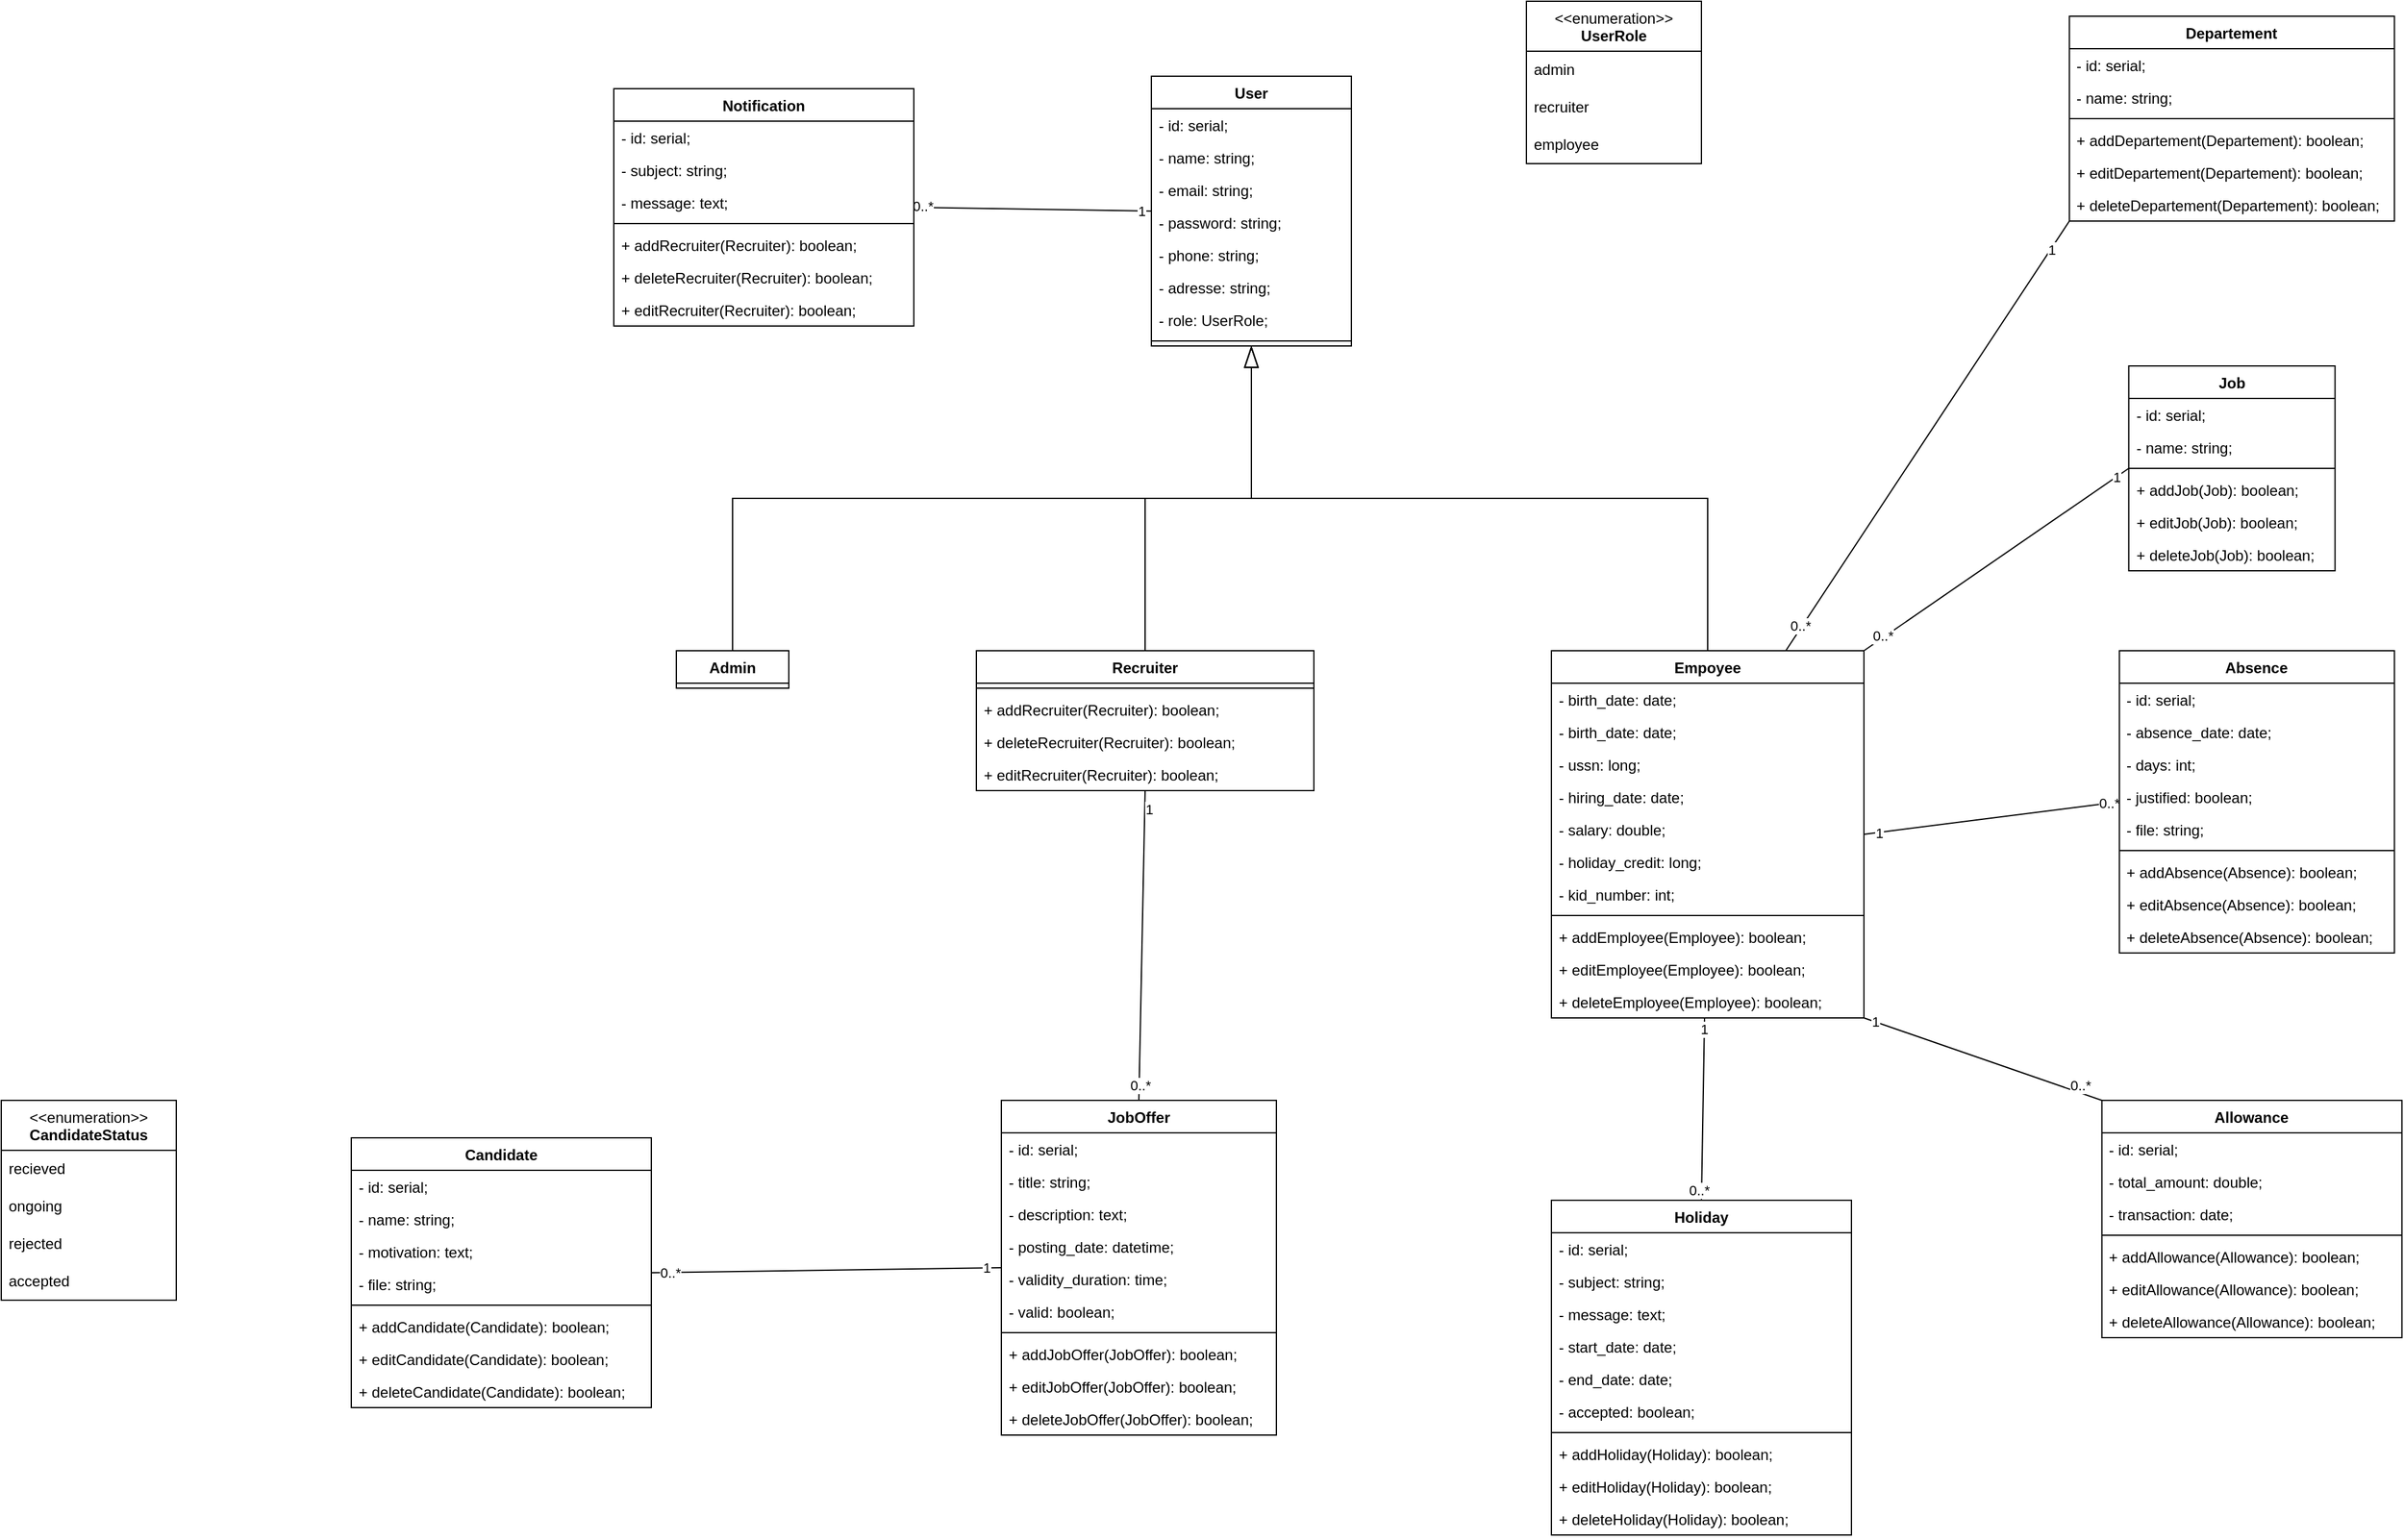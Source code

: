 <mxfile version="24.7.8">
  <diagram id="9-mw-g3pL5hfVhoGyRhZ" name="class">
    <mxGraphModel dx="2227" dy="1997" grid="1" gridSize="10" guides="1" tooltips="1" connect="1" arrows="1" fold="1" page="1" pageScale="1" pageWidth="827" pageHeight="1169" math="0" shadow="0">
      <root>
        <mxCell id="0" />
        <mxCell id="1" parent="0" />
        <mxCell id="aqcplZE7zvFjY9ZqWz8r-35" style="edgeStyle=elbowEdgeStyle;rounded=0;orthogonalLoop=1;jettySize=auto;html=1;exitX=0.5;exitY=0;exitDx=0;exitDy=0;entryX=0.5;entryY=1;entryDx=0;entryDy=0;endArrow=blockThin;endFill=0;endSize=15;elbow=vertical;" parent="1" source="KIa14aP_HqWn0vMDilC4-1" target="aqcplZE7zvFjY9ZqWz8r-14" edge="1">
          <mxGeometry relative="1" as="geometry" />
        </mxCell>
        <mxCell id="KIa14aP_HqWn0vMDilC4-1" value="Empoyee" style="swimlane;fontStyle=1;align=center;verticalAlign=top;childLayout=stackLayout;horizontal=1;startSize=26;horizontalStack=0;resizeParent=1;resizeParentMax=0;resizeLast=0;collapsible=1;marginBottom=0;whiteSpace=wrap;html=1;" parent="1" vertex="1">
          <mxGeometry x="720" y="-520" width="250" height="294" as="geometry">
            <mxRectangle x="720" y="-520" width="90" height="30" as="alternateBounds" />
          </mxGeometry>
        </mxCell>
        <mxCell id="LR7QgMAPZKnLmD0qDS0B-8" value="- birth_date: date;" style="text;strokeColor=none;fillColor=none;align=left;verticalAlign=top;spacingLeft=4;spacingRight=4;overflow=hidden;rotatable=0;points=[[0,0.5],[1,0.5]];portConstraint=eastwest;whiteSpace=wrap;html=1;" parent="KIa14aP_HqWn0vMDilC4-1" vertex="1">
          <mxGeometry y="26" width="250" height="26" as="geometry" />
        </mxCell>
        <mxCell id="aqcplZE7zvFjY9ZqWz8r-60" value="- birth_date: date;" style="text;strokeColor=none;fillColor=none;align=left;verticalAlign=top;spacingLeft=4;spacingRight=4;overflow=hidden;rotatable=0;points=[[0,0.5],[1,0.5]];portConstraint=eastwest;whiteSpace=wrap;html=1;" parent="KIa14aP_HqWn0vMDilC4-1" vertex="1">
          <mxGeometry y="52" width="250" height="26" as="geometry" />
        </mxCell>
        <mxCell id="aqcplZE7zvFjY9ZqWz8r-61" value="- ussn: long;" style="text;strokeColor=none;fillColor=none;align=left;verticalAlign=top;spacingLeft=4;spacingRight=4;overflow=hidden;rotatable=0;points=[[0,0.5],[1,0.5]];portConstraint=eastwest;whiteSpace=wrap;html=1;" parent="KIa14aP_HqWn0vMDilC4-1" vertex="1">
          <mxGeometry y="78" width="250" height="26" as="geometry" />
        </mxCell>
        <mxCell id="aqcplZE7zvFjY9ZqWz8r-62" value="- hiring_date: date;" style="text;strokeColor=none;fillColor=none;align=left;verticalAlign=top;spacingLeft=4;spacingRight=4;overflow=hidden;rotatable=0;points=[[0,0.5],[1,0.5]];portConstraint=eastwest;whiteSpace=wrap;html=1;" parent="KIa14aP_HqWn0vMDilC4-1" vertex="1">
          <mxGeometry y="104" width="250" height="26" as="geometry" />
        </mxCell>
        <mxCell id="aqcplZE7zvFjY9ZqWz8r-86" value="- salary: double;" style="text;strokeColor=none;fillColor=none;align=left;verticalAlign=top;spacingLeft=4;spacingRight=4;overflow=hidden;rotatable=0;points=[[0,0.5],[1,0.5]];portConstraint=eastwest;whiteSpace=wrap;html=1;" parent="KIa14aP_HqWn0vMDilC4-1" vertex="1">
          <mxGeometry y="130" width="250" height="26" as="geometry" />
        </mxCell>
        <mxCell id="aqcplZE7zvFjY9ZqWz8r-113" value="- holiday_credit: long;" style="text;strokeColor=none;fillColor=none;align=left;verticalAlign=top;spacingLeft=4;spacingRight=4;overflow=hidden;rotatable=0;points=[[0,0.5],[1,0.5]];portConstraint=eastwest;whiteSpace=wrap;html=1;" parent="KIa14aP_HqWn0vMDilC4-1" vertex="1">
          <mxGeometry y="156" width="250" height="26" as="geometry" />
        </mxCell>
        <mxCell id="aqcplZE7zvFjY9ZqWz8r-87" value="- kid_number: int;" style="text;strokeColor=none;fillColor=none;align=left;verticalAlign=top;spacingLeft=4;spacingRight=4;overflow=hidden;rotatable=0;points=[[0,0.5],[1,0.5]];portConstraint=eastwest;whiteSpace=wrap;html=1;" parent="KIa14aP_HqWn0vMDilC4-1" vertex="1">
          <mxGeometry y="182" width="250" height="26" as="geometry" />
        </mxCell>
        <mxCell id="KIa14aP_HqWn0vMDilC4-3" value="" style="line;strokeWidth=1;fillColor=none;align=left;verticalAlign=middle;spacingTop=-1;spacingLeft=3;spacingRight=3;rotatable=0;labelPosition=right;points=[];portConstraint=eastwest;strokeColor=inherit;" parent="KIa14aP_HqWn0vMDilC4-1" vertex="1">
          <mxGeometry y="208" width="250" height="8" as="geometry" />
        </mxCell>
        <mxCell id="KIa14aP_HqWn0vMDilC4-4" value="+ addEmployee(Employee): boolean;" style="text;strokeColor=none;fillColor=none;align=left;verticalAlign=top;spacingLeft=4;spacingRight=4;overflow=hidden;rotatable=0;points=[[0,0.5],[1,0.5]];portConstraint=eastwest;whiteSpace=wrap;html=1;" parent="KIa14aP_HqWn0vMDilC4-1" vertex="1">
          <mxGeometry y="216" width="250" height="26" as="geometry" />
        </mxCell>
        <mxCell id="KIa14aP_HqWn0vMDilC4-17" value="+ editEmployee(Employee): boolean;" style="text;strokeColor=none;fillColor=none;align=left;verticalAlign=top;spacingLeft=4;spacingRight=4;overflow=hidden;rotatable=0;points=[[0,0.5],[1,0.5]];portConstraint=eastwest;whiteSpace=wrap;html=1;" parent="KIa14aP_HqWn0vMDilC4-1" vertex="1">
          <mxGeometry y="242" width="250" height="26" as="geometry" />
        </mxCell>
        <mxCell id="KIa14aP_HqWn0vMDilC4-18" value="+ deleteEmployee(Employee): boolean;" style="text;strokeColor=none;fillColor=none;align=left;verticalAlign=top;spacingLeft=4;spacingRight=4;overflow=hidden;rotatable=0;points=[[0,0.5],[1,0.5]];portConstraint=eastwest;whiteSpace=wrap;html=1;" parent="KIa14aP_HqWn0vMDilC4-1" vertex="1">
          <mxGeometry y="268" width="250" height="26" as="geometry" />
        </mxCell>
        <mxCell id="KIa14aP_HqWn0vMDilC4-21" style="rounded=0;orthogonalLoop=1;jettySize=auto;html=1;exitX=0;exitY=0.5;exitDx=0;exitDy=0;entryX=1;entryY=0;entryDx=0;entryDy=0;endArrow=none;endFill=0;" parent="1" source="KIa14aP_HqWn0vMDilC4-5" target="KIa14aP_HqWn0vMDilC4-1" edge="1">
          <mxGeometry relative="1" as="geometry" />
        </mxCell>
        <mxCell id="KIa14aP_HqWn0vMDilC4-27" value="1" style="edgeLabel;html=1;align=center;verticalAlign=middle;resizable=0;points=[];" parent="KIa14aP_HqWn0vMDilC4-21" vertex="1" connectable="0">
          <mxGeometry x="-0.902" relative="1" as="geometry">
            <mxPoint as="offset" />
          </mxGeometry>
        </mxCell>
        <mxCell id="KIa14aP_HqWn0vMDilC4-28" value="0..*" style="edgeLabel;html=1;align=center;verticalAlign=middle;resizable=0;points=[];" parent="KIa14aP_HqWn0vMDilC4-21" vertex="1" connectable="0">
          <mxGeometry x="0.856" y="-2" relative="1" as="geometry">
            <mxPoint as="offset" />
          </mxGeometry>
        </mxCell>
        <mxCell id="KIa14aP_HqWn0vMDilC4-5" value="Job" style="swimlane;fontStyle=1;align=center;verticalAlign=top;childLayout=stackLayout;horizontal=1;startSize=26;horizontalStack=0;resizeParent=1;resizeParentMax=0;resizeLast=0;collapsible=1;marginBottom=0;whiteSpace=wrap;html=1;" parent="1" vertex="1">
          <mxGeometry x="1181.83" y="-748" width="165" height="164" as="geometry">
            <mxRectangle x="1181.83" y="-748" width="60" height="30" as="alternateBounds" />
          </mxGeometry>
        </mxCell>
        <mxCell id="KIa14aP_HqWn0vMDilC4-6" value="- id: serial;" style="text;strokeColor=none;fillColor=none;align=left;verticalAlign=top;spacingLeft=4;spacingRight=4;overflow=hidden;rotatable=0;points=[[0,0.5],[1,0.5]];portConstraint=eastwest;whiteSpace=wrap;html=1;" parent="KIa14aP_HqWn0vMDilC4-5" vertex="1">
          <mxGeometry y="26" width="165" height="26" as="geometry" />
        </mxCell>
        <mxCell id="KIa14aP_HqWn0vMDilC4-16" value="- name: string;" style="text;strokeColor=none;fillColor=none;align=left;verticalAlign=top;spacingLeft=4;spacingRight=4;overflow=hidden;rotatable=0;points=[[0,0.5],[1,0.5]];portConstraint=eastwest;whiteSpace=wrap;html=1;" parent="KIa14aP_HqWn0vMDilC4-5" vertex="1">
          <mxGeometry y="52" width="165" height="26" as="geometry" />
        </mxCell>
        <mxCell id="KIa14aP_HqWn0vMDilC4-7" value="" style="line;strokeWidth=1;fillColor=none;align=left;verticalAlign=middle;spacingTop=-1;spacingLeft=3;spacingRight=3;rotatable=0;labelPosition=right;points=[];portConstraint=eastwest;strokeColor=inherit;" parent="KIa14aP_HqWn0vMDilC4-5" vertex="1">
          <mxGeometry y="78" width="165" height="8" as="geometry" />
        </mxCell>
        <mxCell id="aqcplZE7zvFjY9ZqWz8r-71" value="+ addJob(Job): boolean;" style="text;strokeColor=none;fillColor=none;align=left;verticalAlign=top;spacingLeft=4;spacingRight=4;overflow=hidden;rotatable=0;points=[[0,0.5],[1,0.5]];portConstraint=eastwest;whiteSpace=wrap;html=1;" parent="KIa14aP_HqWn0vMDilC4-5" vertex="1">
          <mxGeometry y="86" width="165" height="26" as="geometry" />
        </mxCell>
        <mxCell id="aqcplZE7zvFjY9ZqWz8r-72" value="+ editJob(Job): boolean;" style="text;strokeColor=none;fillColor=none;align=left;verticalAlign=top;spacingLeft=4;spacingRight=4;overflow=hidden;rotatable=0;points=[[0,0.5],[1,0.5]];portConstraint=eastwest;whiteSpace=wrap;html=1;" parent="KIa14aP_HqWn0vMDilC4-5" vertex="1">
          <mxGeometry y="112" width="165" height="26" as="geometry" />
        </mxCell>
        <mxCell id="aqcplZE7zvFjY9ZqWz8r-73" value="+ deleteJob(Job): boolean;" style="text;strokeColor=none;fillColor=none;align=left;verticalAlign=top;spacingLeft=4;spacingRight=4;overflow=hidden;rotatable=0;points=[[0,0.5],[1,0.5]];portConstraint=eastwest;whiteSpace=wrap;html=1;" parent="KIa14aP_HqWn0vMDilC4-5" vertex="1">
          <mxGeometry y="138" width="165" height="26" as="geometry" />
        </mxCell>
        <mxCell id="KIa14aP_HqWn0vMDilC4-19" style="rounded=0;orthogonalLoop=1;jettySize=auto;html=1;exitX=0;exitY=1;exitDx=0;exitDy=0;entryX=0.75;entryY=0;entryDx=0;entryDy=0;endArrow=none;endFill=0;" parent="1" source="KIa14aP_HqWn0vMDilC4-9" target="KIa14aP_HqWn0vMDilC4-1" edge="1">
          <mxGeometry relative="1" as="geometry" />
        </mxCell>
        <mxCell id="KIa14aP_HqWn0vMDilC4-25" value="1" style="edgeLabel;html=1;align=center;verticalAlign=middle;resizable=0;points=[];" parent="KIa14aP_HqWn0vMDilC4-19" vertex="1" connectable="0">
          <mxGeometry x="-0.871" y="1" relative="1" as="geometry">
            <mxPoint x="-1" as="offset" />
          </mxGeometry>
        </mxCell>
        <mxCell id="KIa14aP_HqWn0vMDilC4-26" value="0..*" style="edgeLabel;html=1;align=center;verticalAlign=middle;resizable=0;points=[];" parent="KIa14aP_HqWn0vMDilC4-19" vertex="1" connectable="0">
          <mxGeometry x="0.885" y="-2" relative="1" as="geometry">
            <mxPoint y="1" as="offset" />
          </mxGeometry>
        </mxCell>
        <mxCell id="KIa14aP_HqWn0vMDilC4-9" value="Departement" style="swimlane;fontStyle=1;align=center;verticalAlign=top;childLayout=stackLayout;horizontal=1;startSize=26;horizontalStack=0;resizeParent=1;resizeParentMax=0;resizeLast=0;collapsible=1;marginBottom=0;whiteSpace=wrap;html=1;" parent="1" vertex="1">
          <mxGeometry x="1134.33" y="-1028" width="260" height="164" as="geometry">
            <mxRectangle x="1134.33" y="-1028" width="110" height="30" as="alternateBounds" />
          </mxGeometry>
        </mxCell>
        <mxCell id="KIa14aP_HqWn0vMDilC4-10" value="- id: serial;" style="text;strokeColor=none;fillColor=none;align=left;verticalAlign=top;spacingLeft=4;spacingRight=4;overflow=hidden;rotatable=0;points=[[0,0.5],[1,0.5]];portConstraint=eastwest;whiteSpace=wrap;html=1;" parent="KIa14aP_HqWn0vMDilC4-9" vertex="1">
          <mxGeometry y="26" width="260" height="26" as="geometry" />
        </mxCell>
        <mxCell id="KIa14aP_HqWn0vMDilC4-15" value="- name: string;" style="text;strokeColor=none;fillColor=none;align=left;verticalAlign=top;spacingLeft=4;spacingRight=4;overflow=hidden;rotatable=0;points=[[0,0.5],[1,0.5]];portConstraint=eastwest;whiteSpace=wrap;html=1;" parent="KIa14aP_HqWn0vMDilC4-9" vertex="1">
          <mxGeometry y="52" width="260" height="26" as="geometry" />
        </mxCell>
        <mxCell id="KIa14aP_HqWn0vMDilC4-11" value="" style="line;strokeWidth=1;fillColor=none;align=left;verticalAlign=middle;spacingTop=-1;spacingLeft=3;spacingRight=3;rotatable=0;labelPosition=right;points=[];portConstraint=eastwest;strokeColor=inherit;" parent="KIa14aP_HqWn0vMDilC4-9" vertex="1">
          <mxGeometry y="78" width="260" height="8" as="geometry" />
        </mxCell>
        <mxCell id="aqcplZE7zvFjY9ZqWz8r-68" value="+ addDepartement(Departement): boolean;" style="text;strokeColor=none;fillColor=none;align=left;verticalAlign=top;spacingLeft=4;spacingRight=4;overflow=hidden;rotatable=0;points=[[0,0.5],[1,0.5]];portConstraint=eastwest;whiteSpace=wrap;html=1;" parent="KIa14aP_HqWn0vMDilC4-9" vertex="1">
          <mxGeometry y="86" width="260" height="26" as="geometry" />
        </mxCell>
        <mxCell id="aqcplZE7zvFjY9ZqWz8r-69" value="+ editDepartement(Departement): boolean;" style="text;strokeColor=none;fillColor=none;align=left;verticalAlign=top;spacingLeft=4;spacingRight=4;overflow=hidden;rotatable=0;points=[[0,0.5],[1,0.5]];portConstraint=eastwest;whiteSpace=wrap;html=1;" parent="KIa14aP_HqWn0vMDilC4-9" vertex="1">
          <mxGeometry y="112" width="260" height="26" as="geometry" />
        </mxCell>
        <mxCell id="aqcplZE7zvFjY9ZqWz8r-70" value="+ deleteDepartement(Departement): boolean;" style="text;strokeColor=none;fillColor=none;align=left;verticalAlign=top;spacingLeft=4;spacingRight=4;overflow=hidden;rotatable=0;points=[[0,0.5],[1,0.5]];portConstraint=eastwest;whiteSpace=wrap;html=1;" parent="KIa14aP_HqWn0vMDilC4-9" vertex="1">
          <mxGeometry y="138" width="260" height="26" as="geometry" />
        </mxCell>
        <mxCell id="aqcplZE7zvFjY9ZqWz8r-14" value="User" style="swimlane;fontStyle=1;align=center;verticalAlign=top;childLayout=stackLayout;horizontal=1;startSize=26;horizontalStack=0;resizeParent=1;resizeParentMax=0;resizeLast=0;collapsible=1;marginBottom=0;whiteSpace=wrap;html=1;" parent="1" vertex="1">
          <mxGeometry x="400" y="-980" width="160" height="216" as="geometry">
            <mxRectangle x="400" y="-980" width="70" height="30" as="alternateBounds" />
          </mxGeometry>
        </mxCell>
        <mxCell id="aqcplZE7zvFjY9ZqWz8r-15" value="- id: serial;" style="text;strokeColor=none;fillColor=none;align=left;verticalAlign=top;spacingLeft=4;spacingRight=4;overflow=hidden;rotatable=0;points=[[0,0.5],[1,0.5]];portConstraint=eastwest;whiteSpace=wrap;html=1;" parent="aqcplZE7zvFjY9ZqWz8r-14" vertex="1">
          <mxGeometry y="26" width="160" height="26" as="geometry" />
        </mxCell>
        <mxCell id="aqcplZE7zvFjY9ZqWz8r-18" value="- name: string;" style="text;strokeColor=none;fillColor=none;align=left;verticalAlign=top;spacingLeft=4;spacingRight=4;overflow=hidden;rotatable=0;points=[[0,0.5],[1,0.5]];portConstraint=eastwest;whiteSpace=wrap;html=1;" parent="aqcplZE7zvFjY9ZqWz8r-14" vertex="1">
          <mxGeometry y="52" width="160" height="26" as="geometry" />
        </mxCell>
        <mxCell id="aqcplZE7zvFjY9ZqWz8r-19" value="- email: string;" style="text;strokeColor=none;fillColor=none;align=left;verticalAlign=top;spacingLeft=4;spacingRight=4;overflow=hidden;rotatable=0;points=[[0,0.5],[1,0.5]];portConstraint=eastwest;whiteSpace=wrap;html=1;" parent="aqcplZE7zvFjY9ZqWz8r-14" vertex="1">
          <mxGeometry y="78" width="160" height="26" as="geometry" />
        </mxCell>
        <mxCell id="aqcplZE7zvFjY9ZqWz8r-20" value="- password: string;" style="text;strokeColor=none;fillColor=none;align=left;verticalAlign=top;spacingLeft=4;spacingRight=4;overflow=hidden;rotatable=0;points=[[0,0.5],[1,0.5]];portConstraint=eastwest;whiteSpace=wrap;html=1;" parent="aqcplZE7zvFjY9ZqWz8r-14" vertex="1">
          <mxGeometry y="104" width="160" height="26" as="geometry" />
        </mxCell>
        <mxCell id="aqcplZE7zvFjY9ZqWz8r-21" value="- phone: string;" style="text;strokeColor=none;fillColor=none;align=left;verticalAlign=top;spacingLeft=4;spacingRight=4;overflow=hidden;rotatable=0;points=[[0,0.5],[1,0.5]];portConstraint=eastwest;whiteSpace=wrap;html=1;" parent="aqcplZE7zvFjY9ZqWz8r-14" vertex="1">
          <mxGeometry y="130" width="160" height="26" as="geometry" />
        </mxCell>
        <mxCell id="aqcplZE7zvFjY9ZqWz8r-22" value="- adresse: string;" style="text;strokeColor=none;fillColor=none;align=left;verticalAlign=top;spacingLeft=4;spacingRight=4;overflow=hidden;rotatable=0;points=[[0,0.5],[1,0.5]];portConstraint=eastwest;whiteSpace=wrap;html=1;" parent="aqcplZE7zvFjY9ZqWz8r-14" vertex="1">
          <mxGeometry y="156" width="160" height="26" as="geometry" />
        </mxCell>
        <mxCell id="aqcplZE7zvFjY9ZqWz8r-96" value="- role: UserRole;" style="text;strokeColor=none;fillColor=none;align=left;verticalAlign=top;spacingLeft=4;spacingRight=4;overflow=hidden;rotatable=0;points=[[0,0.5],[1,0.5]];portConstraint=eastwest;whiteSpace=wrap;html=1;" parent="aqcplZE7zvFjY9ZqWz8r-14" vertex="1">
          <mxGeometry y="182" width="160" height="26" as="geometry" />
        </mxCell>
        <mxCell id="aqcplZE7zvFjY9ZqWz8r-16" value="" style="line;strokeWidth=1;fillColor=none;align=left;verticalAlign=middle;spacingTop=-1;spacingLeft=3;spacingRight=3;rotatable=0;labelPosition=right;points=[];portConstraint=eastwest;strokeColor=inherit;" parent="aqcplZE7zvFjY9ZqWz8r-14" vertex="1">
          <mxGeometry y="208" width="160" height="8" as="geometry" />
        </mxCell>
        <mxCell id="aqcplZE7zvFjY9ZqWz8r-32" style="edgeStyle=elbowEdgeStyle;rounded=0;orthogonalLoop=1;jettySize=auto;html=1;exitX=0.5;exitY=0;exitDx=0;exitDy=0;entryX=0.5;entryY=1;entryDx=0;entryDy=0;endArrow=blockThin;endFill=0;endSize=15;elbow=vertical;" parent="1" source="aqcplZE7zvFjY9ZqWz8r-24" target="aqcplZE7zvFjY9ZqWz8r-14" edge="1">
          <mxGeometry relative="1" as="geometry" />
        </mxCell>
        <mxCell id="aqcplZE7zvFjY9ZqWz8r-24" value="Admin" style="swimlane;fontStyle=1;align=center;verticalAlign=top;childLayout=stackLayout;horizontal=1;startSize=26;horizontalStack=0;resizeParent=1;resizeParentMax=0;resizeLast=0;collapsible=1;marginBottom=0;whiteSpace=wrap;html=1;" parent="1" vertex="1" collapsed="1">
          <mxGeometry x="20" y="-520" width="90" height="30" as="geometry">
            <mxRectangle x="270" y="-440" width="160" height="86" as="alternateBounds" />
          </mxGeometry>
        </mxCell>
        <mxCell id="aqcplZE7zvFjY9ZqWz8r-25" value="+ field: type" style="text;strokeColor=none;fillColor=none;align=left;verticalAlign=top;spacingLeft=4;spacingRight=4;overflow=hidden;rotatable=0;points=[[0,0.5],[1,0.5]];portConstraint=eastwest;whiteSpace=wrap;html=1;" parent="aqcplZE7zvFjY9ZqWz8r-24" vertex="1">
          <mxGeometry y="26" width="160" height="26" as="geometry" />
        </mxCell>
        <mxCell id="aqcplZE7zvFjY9ZqWz8r-26" value="" style="line;strokeWidth=1;fillColor=none;align=left;verticalAlign=middle;spacingTop=-1;spacingLeft=3;spacingRight=3;rotatable=0;labelPosition=right;points=[];portConstraint=eastwest;strokeColor=inherit;" parent="aqcplZE7zvFjY9ZqWz8r-24" vertex="1">
          <mxGeometry y="52" width="160" height="8" as="geometry" />
        </mxCell>
        <mxCell id="aqcplZE7zvFjY9ZqWz8r-27" value="+ method(type): type" style="text;strokeColor=none;fillColor=none;align=left;verticalAlign=top;spacingLeft=4;spacingRight=4;overflow=hidden;rotatable=0;points=[[0,0.5],[1,0.5]];portConstraint=eastwest;whiteSpace=wrap;html=1;" parent="aqcplZE7zvFjY9ZqWz8r-24" vertex="1">
          <mxGeometry y="60" width="160" height="26" as="geometry" />
        </mxCell>
        <mxCell id="aqcplZE7zvFjY9ZqWz8r-34" style="edgeStyle=elbowEdgeStyle;rounded=0;orthogonalLoop=1;jettySize=auto;html=1;exitX=0.5;exitY=0;exitDx=0;exitDy=0;entryX=0.5;entryY=1;entryDx=0;entryDy=0;endArrow=blockThin;endFill=0;endSize=15;elbow=vertical;" parent="1" source="aqcplZE7zvFjY9ZqWz8r-28" target="aqcplZE7zvFjY9ZqWz8r-14" edge="1">
          <mxGeometry relative="1" as="geometry" />
        </mxCell>
        <mxCell id="aqcplZE7zvFjY9ZqWz8r-28" value="Recruiter" style="swimlane;fontStyle=1;align=center;verticalAlign=top;childLayout=stackLayout;horizontal=1;startSize=26;horizontalStack=0;resizeParent=1;resizeParentMax=0;resizeLast=0;collapsible=1;marginBottom=0;whiteSpace=wrap;html=1;" parent="1" vertex="1">
          <mxGeometry x="260" y="-520" width="270" height="112" as="geometry">
            <mxRectangle x="310" y="-520" width="90" height="30" as="alternateBounds" />
          </mxGeometry>
        </mxCell>
        <mxCell id="aqcplZE7zvFjY9ZqWz8r-30" value="" style="line;strokeWidth=1;fillColor=none;align=left;verticalAlign=middle;spacingTop=-1;spacingLeft=3;spacingRight=3;rotatable=0;labelPosition=right;points=[];portConstraint=eastwest;strokeColor=inherit;" parent="aqcplZE7zvFjY9ZqWz8r-28" vertex="1">
          <mxGeometry y="26" width="270" height="8" as="geometry" />
        </mxCell>
        <mxCell id="aqcplZE7zvFjY9ZqWz8r-88" value="+ addRecruiter(Recruiter): boolean;" style="text;strokeColor=none;fillColor=none;align=left;verticalAlign=top;spacingLeft=4;spacingRight=4;overflow=hidden;rotatable=0;points=[[0,0.5],[1,0.5]];portConstraint=eastwest;whiteSpace=wrap;html=1;" parent="aqcplZE7zvFjY9ZqWz8r-28" vertex="1">
          <mxGeometry y="34" width="270" height="26" as="geometry" />
        </mxCell>
        <mxCell id="aqcplZE7zvFjY9ZqWz8r-90" value="+ deleteRecruiter(Recruiter): boolean;" style="text;strokeColor=none;fillColor=none;align=left;verticalAlign=top;spacingLeft=4;spacingRight=4;overflow=hidden;rotatable=0;points=[[0,0.5],[1,0.5]];portConstraint=eastwest;whiteSpace=wrap;html=1;" parent="aqcplZE7zvFjY9ZqWz8r-28" vertex="1">
          <mxGeometry y="60" width="270" height="26" as="geometry" />
        </mxCell>
        <mxCell id="aqcplZE7zvFjY9ZqWz8r-89" value="+ editRecruiter(Recruiter): boolean;" style="text;strokeColor=none;fillColor=none;align=left;verticalAlign=top;spacingLeft=4;spacingRight=4;overflow=hidden;rotatable=0;points=[[0,0.5],[1,0.5]];portConstraint=eastwest;whiteSpace=wrap;html=1;" parent="aqcplZE7zvFjY9ZqWz8r-28" vertex="1">
          <mxGeometry y="86" width="270" height="26" as="geometry" />
        </mxCell>
        <mxCell id="aUC55SV5JztSzJQxkfsq-29" style="rounded=0;orthogonalLoop=1;jettySize=auto;html=1;exitX=0.5;exitY=0;exitDx=0;exitDy=0;entryX=0.5;entryY=1;entryDx=0;entryDy=0;endArrow=none;endFill=0;" parent="1" source="aqcplZE7zvFjY9ZqWz8r-36" target="aqcplZE7zvFjY9ZqWz8r-28" edge="1">
          <mxGeometry relative="1" as="geometry" />
        </mxCell>
        <mxCell id="aUC55SV5JztSzJQxkfsq-30" value="1" style="edgeLabel;html=1;align=center;verticalAlign=middle;resizable=0;points=[];" parent="aUC55SV5JztSzJQxkfsq-29" vertex="1" connectable="0">
          <mxGeometry x="0.877" y="-3" relative="1" as="geometry">
            <mxPoint as="offset" />
          </mxGeometry>
        </mxCell>
        <mxCell id="aUC55SV5JztSzJQxkfsq-31" value="0..*" style="edgeLabel;html=1;align=center;verticalAlign=middle;resizable=0;points=[];" parent="aUC55SV5JztSzJQxkfsq-29" vertex="1" connectable="0">
          <mxGeometry x="-0.9" relative="1" as="geometry">
            <mxPoint as="offset" />
          </mxGeometry>
        </mxCell>
        <mxCell id="aqcplZE7zvFjY9ZqWz8r-36" value="JobOffer" style="swimlane;fontStyle=1;align=center;verticalAlign=top;childLayout=stackLayout;horizontal=1;startSize=26;horizontalStack=0;resizeParent=1;resizeParentMax=0;resizeLast=0;collapsible=1;marginBottom=0;whiteSpace=wrap;html=1;" parent="1" vertex="1">
          <mxGeometry x="280" y="-160" width="220" height="268" as="geometry">
            <mxRectangle x="280" y="-160" width="90" height="30" as="alternateBounds" />
          </mxGeometry>
        </mxCell>
        <mxCell id="aqcplZE7zvFjY9ZqWz8r-37" value="- id: serial;" style="text;strokeColor=none;fillColor=none;align=left;verticalAlign=top;spacingLeft=4;spacingRight=4;overflow=hidden;rotatable=0;points=[[0,0.5],[1,0.5]];portConstraint=eastwest;whiteSpace=wrap;html=1;" parent="aqcplZE7zvFjY9ZqWz8r-36" vertex="1">
          <mxGeometry y="26" width="220" height="26" as="geometry" />
        </mxCell>
        <mxCell id="aqcplZE7zvFjY9ZqWz8r-74" value="- title: string;" style="text;strokeColor=none;fillColor=none;align=left;verticalAlign=top;spacingLeft=4;spacingRight=4;overflow=hidden;rotatable=0;points=[[0,0.5],[1,0.5]];portConstraint=eastwest;whiteSpace=wrap;html=1;" parent="aqcplZE7zvFjY9ZqWz8r-36" vertex="1">
          <mxGeometry y="52" width="220" height="26" as="geometry" />
        </mxCell>
        <mxCell id="aqcplZE7zvFjY9ZqWz8r-75" value="- description: text;" style="text;strokeColor=none;fillColor=none;align=left;verticalAlign=top;spacingLeft=4;spacingRight=4;overflow=hidden;rotatable=0;points=[[0,0.5],[1,0.5]];portConstraint=eastwest;whiteSpace=wrap;html=1;" parent="aqcplZE7zvFjY9ZqWz8r-36" vertex="1">
          <mxGeometry y="78" width="220" height="26" as="geometry" />
        </mxCell>
        <mxCell id="aqcplZE7zvFjY9ZqWz8r-76" value="- posting_date: datetime;" style="text;strokeColor=none;fillColor=none;align=left;verticalAlign=top;spacingLeft=4;spacingRight=4;overflow=hidden;rotatable=0;points=[[0,0.5],[1,0.5]];portConstraint=eastwest;whiteSpace=wrap;html=1;" parent="aqcplZE7zvFjY9ZqWz8r-36" vertex="1">
          <mxGeometry y="104" width="220" height="26" as="geometry" />
        </mxCell>
        <mxCell id="aqcplZE7zvFjY9ZqWz8r-77" value="- validity_duration: time;" style="text;strokeColor=none;fillColor=none;align=left;verticalAlign=top;spacingLeft=4;spacingRight=4;overflow=hidden;rotatable=0;points=[[0,0.5],[1,0.5]];portConstraint=eastwest;whiteSpace=wrap;html=1;" parent="aqcplZE7zvFjY9ZqWz8r-36" vertex="1">
          <mxGeometry y="130" width="220" height="26" as="geometry" />
        </mxCell>
        <mxCell id="aqcplZE7zvFjY9ZqWz8r-78" value="- valid: boolean;" style="text;strokeColor=none;fillColor=none;align=left;verticalAlign=top;spacingLeft=4;spacingRight=4;overflow=hidden;rotatable=0;points=[[0,0.5],[1,0.5]];portConstraint=eastwest;whiteSpace=wrap;html=1;" parent="aqcplZE7zvFjY9ZqWz8r-36" vertex="1">
          <mxGeometry y="156" width="220" height="26" as="geometry" />
        </mxCell>
        <mxCell id="aqcplZE7zvFjY9ZqWz8r-38" value="" style="line;strokeWidth=1;fillColor=none;align=left;verticalAlign=middle;spacingTop=-1;spacingLeft=3;spacingRight=3;rotatable=0;labelPosition=right;points=[];portConstraint=eastwest;strokeColor=inherit;" parent="aqcplZE7zvFjY9ZqWz8r-36" vertex="1">
          <mxGeometry y="182" width="220" height="8" as="geometry" />
        </mxCell>
        <mxCell id="aqcplZE7zvFjY9ZqWz8r-79" value="+ addJobOffer(JobOffer): boolean;" style="text;strokeColor=none;fillColor=none;align=left;verticalAlign=top;spacingLeft=4;spacingRight=4;overflow=hidden;rotatable=0;points=[[0,0.5],[1,0.5]];portConstraint=eastwest;whiteSpace=wrap;html=1;" parent="aqcplZE7zvFjY9ZqWz8r-36" vertex="1">
          <mxGeometry y="190" width="220" height="26" as="geometry" />
        </mxCell>
        <mxCell id="aqcplZE7zvFjY9ZqWz8r-81" value="+ editJobOffer(JobOffer): boolean;" style="text;strokeColor=none;fillColor=none;align=left;verticalAlign=top;spacingLeft=4;spacingRight=4;overflow=hidden;rotatable=0;points=[[0,0.5],[1,0.5]];portConstraint=eastwest;whiteSpace=wrap;html=1;" parent="aqcplZE7zvFjY9ZqWz8r-36" vertex="1">
          <mxGeometry y="216" width="220" height="26" as="geometry" />
        </mxCell>
        <mxCell id="aqcplZE7zvFjY9ZqWz8r-80" value="+ deleteJobOffer(JobOffer): boolean;" style="text;strokeColor=none;fillColor=none;align=left;verticalAlign=top;spacingLeft=4;spacingRight=4;overflow=hidden;rotatable=0;points=[[0,0.5],[1,0.5]];portConstraint=eastwest;whiteSpace=wrap;html=1;" parent="aqcplZE7zvFjY9ZqWz8r-36" vertex="1">
          <mxGeometry y="242" width="220" height="26" as="geometry" />
        </mxCell>
        <mxCell id="aUC55SV5JztSzJQxkfsq-26" style="rounded=0;orthogonalLoop=1;jettySize=auto;html=1;exitX=1;exitY=0.5;exitDx=0;exitDy=0;entryX=0;entryY=0.5;entryDx=0;entryDy=0;endArrow=none;endFill=0;" parent="1" source="aqcplZE7zvFjY9ZqWz8r-40" target="aqcplZE7zvFjY9ZqWz8r-36" edge="1">
          <mxGeometry relative="1" as="geometry" />
        </mxCell>
        <mxCell id="aUC55SV5JztSzJQxkfsq-27" value="0..*" style="edgeLabel;html=1;align=center;verticalAlign=middle;resizable=0;points=[];" parent="aUC55SV5JztSzJQxkfsq-26" vertex="1" connectable="0">
          <mxGeometry x="-0.895" relative="1" as="geometry">
            <mxPoint as="offset" />
          </mxGeometry>
        </mxCell>
        <mxCell id="aUC55SV5JztSzJQxkfsq-28" value="1" style="edgeLabel;html=1;align=center;verticalAlign=middle;resizable=0;points=[];" parent="aUC55SV5JztSzJQxkfsq-26" vertex="1" connectable="0">
          <mxGeometry x="0.915" relative="1" as="geometry">
            <mxPoint as="offset" />
          </mxGeometry>
        </mxCell>
        <mxCell id="aqcplZE7zvFjY9ZqWz8r-40" value="Candidate" style="swimlane;fontStyle=1;align=center;verticalAlign=top;childLayout=stackLayout;horizontal=1;startSize=26;horizontalStack=0;resizeParent=1;resizeParentMax=0;resizeLast=0;collapsible=1;marginBottom=0;whiteSpace=wrap;html=1;" parent="1" vertex="1">
          <mxGeometry x="-240" y="-130" width="240" height="216" as="geometry">
            <mxRectangle x="-240" y="-160" width="100" height="30" as="alternateBounds" />
          </mxGeometry>
        </mxCell>
        <mxCell id="aqcplZE7zvFjY9ZqWz8r-41" value="- id: serial;" style="text;strokeColor=none;fillColor=none;align=left;verticalAlign=top;spacingLeft=4;spacingRight=4;overflow=hidden;rotatable=0;points=[[0,0.5],[1,0.5]];portConstraint=eastwest;whiteSpace=wrap;html=1;" parent="aqcplZE7zvFjY9ZqWz8r-40" vertex="1">
          <mxGeometry y="26" width="240" height="26" as="geometry" />
        </mxCell>
        <mxCell id="aqcplZE7zvFjY9ZqWz8r-107" value="- name: string;" style="text;strokeColor=none;fillColor=none;align=left;verticalAlign=top;spacingLeft=4;spacingRight=4;overflow=hidden;rotatable=0;points=[[0,0.5],[1,0.5]];portConstraint=eastwest;whiteSpace=wrap;html=1;" parent="aqcplZE7zvFjY9ZqWz8r-40" vertex="1">
          <mxGeometry y="52" width="240" height="26" as="geometry" />
        </mxCell>
        <mxCell id="aqcplZE7zvFjY9ZqWz8r-105" value="- motivation: text;" style="text;strokeColor=none;fillColor=none;align=left;verticalAlign=top;spacingLeft=4;spacingRight=4;overflow=hidden;rotatable=0;points=[[0,0.5],[1,0.5]];portConstraint=eastwest;whiteSpace=wrap;html=1;" parent="aqcplZE7zvFjY9ZqWz8r-40" vertex="1">
          <mxGeometry y="78" width="240" height="26" as="geometry" />
        </mxCell>
        <mxCell id="aqcplZE7zvFjY9ZqWz8r-108" value="- file: string;" style="text;strokeColor=none;fillColor=none;align=left;verticalAlign=top;spacingLeft=4;spacingRight=4;overflow=hidden;rotatable=0;points=[[0,0.5],[1,0.5]];portConstraint=eastwest;whiteSpace=wrap;html=1;" parent="aqcplZE7zvFjY9ZqWz8r-40" vertex="1">
          <mxGeometry y="104" width="240" height="26" as="geometry" />
        </mxCell>
        <mxCell id="aqcplZE7zvFjY9ZqWz8r-42" value="" style="line;strokeWidth=1;fillColor=none;align=left;verticalAlign=middle;spacingTop=-1;spacingLeft=3;spacingRight=3;rotatable=0;labelPosition=right;points=[];portConstraint=eastwest;strokeColor=inherit;" parent="aqcplZE7zvFjY9ZqWz8r-40" vertex="1">
          <mxGeometry y="130" width="240" height="8" as="geometry" />
        </mxCell>
        <mxCell id="aqcplZE7zvFjY9ZqWz8r-82" value="+ addCandidate(Candidate): boolean;" style="text;strokeColor=none;fillColor=none;align=left;verticalAlign=top;spacingLeft=4;spacingRight=4;overflow=hidden;rotatable=0;points=[[0,0.5],[1,0.5]];portConstraint=eastwest;whiteSpace=wrap;html=1;" parent="aqcplZE7zvFjY9ZqWz8r-40" vertex="1">
          <mxGeometry y="138" width="240" height="26" as="geometry" />
        </mxCell>
        <mxCell id="aqcplZE7zvFjY9ZqWz8r-83" value="+ editCandidate(Candidate): boolean;" style="text;strokeColor=none;fillColor=none;align=left;verticalAlign=top;spacingLeft=4;spacingRight=4;overflow=hidden;rotatable=0;points=[[0,0.5],[1,0.5]];portConstraint=eastwest;whiteSpace=wrap;html=1;" parent="aqcplZE7zvFjY9ZqWz8r-40" vertex="1">
          <mxGeometry y="164" width="240" height="26" as="geometry" />
        </mxCell>
        <mxCell id="aqcplZE7zvFjY9ZqWz8r-84" value="+ deleteCandidate(Candidate): boolean;" style="text;strokeColor=none;fillColor=none;align=left;verticalAlign=top;spacingLeft=4;spacingRight=4;overflow=hidden;rotatable=0;points=[[0,0.5],[1,0.5]];portConstraint=eastwest;whiteSpace=wrap;html=1;" parent="aqcplZE7zvFjY9ZqWz8r-40" vertex="1">
          <mxGeometry y="190" width="240" height="26" as="geometry" />
        </mxCell>
        <mxCell id="aUC55SV5JztSzJQxkfsq-16" style="rounded=0;orthogonalLoop=1;jettySize=auto;html=1;exitX=0;exitY=0;exitDx=0;exitDy=0;entryX=1;entryY=1;entryDx=0;entryDy=0;endArrow=none;endFill=0;" parent="1" source="aqcplZE7zvFjY9ZqWz8r-44" target="KIa14aP_HqWn0vMDilC4-1" edge="1">
          <mxGeometry relative="1" as="geometry" />
        </mxCell>
        <mxCell id="aUC55SV5JztSzJQxkfsq-17" value="1" style="edgeLabel;html=1;align=center;verticalAlign=middle;resizable=0;points=[];" parent="aUC55SV5JztSzJQxkfsq-16" vertex="1" connectable="0">
          <mxGeometry x="0.905" relative="1" as="geometry">
            <mxPoint as="offset" />
          </mxGeometry>
        </mxCell>
        <mxCell id="aUC55SV5JztSzJQxkfsq-18" value="0..*" style="edgeLabel;html=1;align=center;verticalAlign=middle;resizable=0;points=[];" parent="aUC55SV5JztSzJQxkfsq-16" vertex="1" connectable="0">
          <mxGeometry x="-0.932" relative="1" as="geometry">
            <mxPoint x="-11" y="-10" as="offset" />
          </mxGeometry>
        </mxCell>
        <mxCell id="aqcplZE7zvFjY9ZqWz8r-44" value="Allowance" style="swimlane;fontStyle=1;align=center;verticalAlign=top;childLayout=stackLayout;horizontal=1;startSize=26;horizontalStack=0;resizeParent=1;resizeParentMax=0;resizeLast=0;collapsible=1;marginBottom=0;whiteSpace=wrap;html=1;rounded=0;shadow=0;glass=0;swimlaneLine=1;" parent="1" vertex="1">
          <mxGeometry x="1160.33" y="-160" width="240" height="190" as="geometry">
            <mxRectangle x="1164.33" y="-200" width="100" height="30" as="alternateBounds" />
          </mxGeometry>
        </mxCell>
        <mxCell id="aqcplZE7zvFjY9ZqWz8r-45" value="- id: serial;" style="text;strokeColor=none;fillColor=none;align=left;verticalAlign=top;spacingLeft=4;spacingRight=4;overflow=hidden;rotatable=0;points=[[0,0.5],[1,0.5]];portConstraint=eastwest;whiteSpace=wrap;html=1;" parent="aqcplZE7zvFjY9ZqWz8r-44" vertex="1">
          <mxGeometry y="26" width="240" height="26" as="geometry" />
        </mxCell>
        <mxCell id="aqcplZE7zvFjY9ZqWz8r-119" value="- total_amount: double;" style="text;strokeColor=none;fillColor=none;align=left;verticalAlign=top;spacingLeft=4;spacingRight=4;overflow=hidden;rotatable=0;points=[[0,0.5],[1,0.5]];portConstraint=eastwest;whiteSpace=wrap;html=1;" parent="aqcplZE7zvFjY9ZqWz8r-44" vertex="1">
          <mxGeometry y="52" width="240" height="26" as="geometry" />
        </mxCell>
        <mxCell id="aUC55SV5JztSzJQxkfsq-19" value="- transaction: date;" style="text;strokeColor=none;fillColor=none;align=left;verticalAlign=top;spacingLeft=4;spacingRight=4;overflow=hidden;rotatable=0;points=[[0,0.5],[1,0.5]];portConstraint=eastwest;whiteSpace=wrap;html=1;" parent="aqcplZE7zvFjY9ZqWz8r-44" vertex="1">
          <mxGeometry y="78" width="240" height="26" as="geometry" />
        </mxCell>
        <mxCell id="aqcplZE7zvFjY9ZqWz8r-46" value="" style="line;strokeWidth=1;fillColor=none;align=left;verticalAlign=middle;spacingTop=-1;spacingLeft=3;spacingRight=3;rotatable=0;labelPosition=right;points=[];portConstraint=eastwest;strokeColor=inherit;" parent="aqcplZE7zvFjY9ZqWz8r-44" vertex="1">
          <mxGeometry y="104" width="240" height="8" as="geometry" />
        </mxCell>
        <mxCell id="aUC55SV5JztSzJQxkfsq-4" value="+ addAllowance(Allowance): boolean;" style="text;strokeColor=none;fillColor=none;align=left;verticalAlign=top;spacingLeft=4;spacingRight=4;overflow=hidden;rotatable=0;points=[[0,0.5],[1,0.5]];portConstraint=eastwest;whiteSpace=wrap;html=1;" parent="aqcplZE7zvFjY9ZqWz8r-44" vertex="1">
          <mxGeometry y="112" width="240" height="26" as="geometry" />
        </mxCell>
        <mxCell id="aUC55SV5JztSzJQxkfsq-5" value="+ editAllowance(Allowance): boolean;" style="text;strokeColor=none;fillColor=none;align=left;verticalAlign=top;spacingLeft=4;spacingRight=4;overflow=hidden;rotatable=0;points=[[0,0.5],[1,0.5]];portConstraint=eastwest;whiteSpace=wrap;html=1;" parent="aqcplZE7zvFjY9ZqWz8r-44" vertex="1">
          <mxGeometry y="138" width="240" height="26" as="geometry" />
        </mxCell>
        <mxCell id="aUC55SV5JztSzJQxkfsq-6" value="+ deleteAllowance(Allowance): boolean;" style="text;strokeColor=none;fillColor=none;align=left;verticalAlign=top;spacingLeft=4;spacingRight=4;overflow=hidden;rotatable=0;points=[[0,0.5],[1,0.5]];portConstraint=eastwest;whiteSpace=wrap;html=1;" parent="aqcplZE7zvFjY9ZqWz8r-44" vertex="1">
          <mxGeometry y="164" width="240" height="26" as="geometry" />
        </mxCell>
        <mxCell id="aUC55SV5JztSzJQxkfsq-13" style="rounded=0;orthogonalLoop=1;jettySize=auto;html=1;exitX=0;exitY=0.5;exitDx=0;exitDy=0;entryX=1;entryY=0.5;entryDx=0;entryDy=0;endArrow=none;endFill=0;" parent="1" source="aqcplZE7zvFjY9ZqWz8r-48" target="KIa14aP_HqWn0vMDilC4-1" edge="1">
          <mxGeometry relative="1" as="geometry" />
        </mxCell>
        <mxCell id="aUC55SV5JztSzJQxkfsq-14" value="1" style="edgeLabel;html=1;align=center;verticalAlign=middle;resizable=0;points=[];" parent="aUC55SV5JztSzJQxkfsq-13" vertex="1" connectable="0">
          <mxGeometry x="0.888" relative="1" as="geometry">
            <mxPoint as="offset" />
          </mxGeometry>
        </mxCell>
        <mxCell id="aUC55SV5JztSzJQxkfsq-15" value="0..*" style="edgeLabel;html=1;align=center;verticalAlign=middle;resizable=0;points=[];" parent="aUC55SV5JztSzJQxkfsq-13" vertex="1" connectable="0">
          <mxGeometry x="-0.915" relative="1" as="geometry">
            <mxPoint as="offset" />
          </mxGeometry>
        </mxCell>
        <mxCell id="aqcplZE7zvFjY9ZqWz8r-48" value="Absence" style="swimlane;fontStyle=1;align=center;verticalAlign=top;childLayout=stackLayout;horizontal=1;startSize=26;horizontalStack=0;resizeParent=1;resizeParentMax=0;resizeLast=0;collapsible=1;marginBottom=0;whiteSpace=wrap;html=1;" parent="1" vertex="1">
          <mxGeometry x="1174.33" y="-520" width="220" height="242" as="geometry">
            <mxRectangle x="1174.33" y="-520" width="100" height="30" as="alternateBounds" />
          </mxGeometry>
        </mxCell>
        <mxCell id="aqcplZE7zvFjY9ZqWz8r-49" value="- id: serial;" style="text;strokeColor=none;fillColor=none;align=left;verticalAlign=top;spacingLeft=4;spacingRight=4;overflow=hidden;rotatable=0;points=[[0,0.5],[1,0.5]];portConstraint=eastwest;whiteSpace=wrap;html=1;" parent="aqcplZE7zvFjY9ZqWz8r-48" vertex="1">
          <mxGeometry y="26" width="220" height="26" as="geometry" />
        </mxCell>
        <mxCell id="aqcplZE7zvFjY9ZqWz8r-120" value="- absence_date: date;" style="text;strokeColor=none;fillColor=none;align=left;verticalAlign=top;spacingLeft=4;spacingRight=4;overflow=hidden;rotatable=0;points=[[0,0.5],[1,0.5]];portConstraint=eastwest;whiteSpace=wrap;html=1;" parent="aqcplZE7zvFjY9ZqWz8r-48" vertex="1">
          <mxGeometry y="52" width="220" height="26" as="geometry" />
        </mxCell>
        <mxCell id="aqcplZE7zvFjY9ZqWz8r-115" value="- days: int;" style="text;strokeColor=none;fillColor=none;align=left;verticalAlign=top;spacingLeft=4;spacingRight=4;overflow=hidden;rotatable=0;points=[[0,0.5],[1,0.5]];portConstraint=eastwest;whiteSpace=wrap;html=1;" parent="aqcplZE7zvFjY9ZqWz8r-48" vertex="1">
          <mxGeometry y="78" width="220" height="26" as="geometry" />
        </mxCell>
        <mxCell id="aqcplZE7zvFjY9ZqWz8r-117" value="- justified: boolean;" style="text;strokeColor=none;fillColor=none;align=left;verticalAlign=top;spacingLeft=4;spacingRight=4;overflow=hidden;rotatable=0;points=[[0,0.5],[1,0.5]];portConstraint=eastwest;whiteSpace=wrap;html=1;" parent="aqcplZE7zvFjY9ZqWz8r-48" vertex="1">
          <mxGeometry y="104" width="220" height="26" as="geometry" />
        </mxCell>
        <mxCell id="aqcplZE7zvFjY9ZqWz8r-118" value="- file: string;" style="text;strokeColor=none;fillColor=none;align=left;verticalAlign=top;spacingLeft=4;spacingRight=4;overflow=hidden;rotatable=0;points=[[0,0.5],[1,0.5]];portConstraint=eastwest;whiteSpace=wrap;html=1;" parent="aqcplZE7zvFjY9ZqWz8r-48" vertex="1">
          <mxGeometry y="130" width="220" height="26" as="geometry" />
        </mxCell>
        <mxCell id="aqcplZE7zvFjY9ZqWz8r-50" value="" style="line;strokeWidth=1;fillColor=none;align=left;verticalAlign=middle;spacingTop=-1;spacingLeft=3;spacingRight=3;rotatable=0;labelPosition=right;points=[];portConstraint=eastwest;strokeColor=inherit;" parent="aqcplZE7zvFjY9ZqWz8r-48" vertex="1">
          <mxGeometry y="156" width="220" height="8" as="geometry" />
        </mxCell>
        <mxCell id="aUC55SV5JztSzJQxkfsq-1" value="+ addAbsence(Absence): boolean;" style="text;strokeColor=none;fillColor=none;align=left;verticalAlign=top;spacingLeft=4;spacingRight=4;overflow=hidden;rotatable=0;points=[[0,0.5],[1,0.5]];portConstraint=eastwest;whiteSpace=wrap;html=1;" parent="aqcplZE7zvFjY9ZqWz8r-48" vertex="1">
          <mxGeometry y="164" width="220" height="26" as="geometry" />
        </mxCell>
        <mxCell id="aUC55SV5JztSzJQxkfsq-2" value="+ editAbsence(Absence): boolean;" style="text;strokeColor=none;fillColor=none;align=left;verticalAlign=top;spacingLeft=4;spacingRight=4;overflow=hidden;rotatable=0;points=[[0,0.5],[1,0.5]];portConstraint=eastwest;whiteSpace=wrap;html=1;" parent="aqcplZE7zvFjY9ZqWz8r-48" vertex="1">
          <mxGeometry y="190" width="220" height="26" as="geometry" />
        </mxCell>
        <mxCell id="aUC55SV5JztSzJQxkfsq-3" value="+ deleteAbsence(Absence): boolean;" style="text;strokeColor=none;fillColor=none;align=left;verticalAlign=top;spacingLeft=4;spacingRight=4;overflow=hidden;rotatable=0;points=[[0,0.5],[1,0.5]];portConstraint=eastwest;whiteSpace=wrap;html=1;" parent="aqcplZE7zvFjY9ZqWz8r-48" vertex="1">
          <mxGeometry y="216" width="220" height="26" as="geometry" />
        </mxCell>
        <mxCell id="aUC55SV5JztSzJQxkfsq-23" style="rounded=0;orthogonalLoop=1;jettySize=auto;html=1;exitX=1;exitY=0.5;exitDx=0;exitDy=0;entryX=0;entryY=0.5;entryDx=0;entryDy=0;endArrow=none;endFill=0;" parent="1" source="aqcplZE7zvFjY9ZqWz8r-52" target="aqcplZE7zvFjY9ZqWz8r-14" edge="1">
          <mxGeometry relative="1" as="geometry" />
        </mxCell>
        <mxCell id="aUC55SV5JztSzJQxkfsq-24" value="1" style="edgeLabel;html=1;align=center;verticalAlign=middle;resizable=0;points=[];" parent="aUC55SV5JztSzJQxkfsq-23" vertex="1" connectable="0">
          <mxGeometry x="0.915" relative="1" as="geometry">
            <mxPoint as="offset" />
          </mxGeometry>
        </mxCell>
        <mxCell id="aUC55SV5JztSzJQxkfsq-25" value="0..*" style="edgeLabel;html=1;align=center;verticalAlign=middle;resizable=0;points=[];" parent="aUC55SV5JztSzJQxkfsq-23" vertex="1" connectable="0">
          <mxGeometry x="-0.924" y="1" relative="1" as="geometry">
            <mxPoint as="offset" />
          </mxGeometry>
        </mxCell>
        <mxCell id="aqcplZE7zvFjY9ZqWz8r-52" value="Notification" style="swimlane;fontStyle=1;align=center;verticalAlign=top;childLayout=stackLayout;horizontal=1;startSize=26;horizontalStack=0;resizeParent=1;resizeParentMax=0;resizeLast=0;collapsible=1;marginBottom=0;whiteSpace=wrap;html=1;" parent="1" vertex="1">
          <mxGeometry x="-30" y="-970" width="240" height="190" as="geometry">
            <mxRectangle y="-980" width="100" height="30" as="alternateBounds" />
          </mxGeometry>
        </mxCell>
        <mxCell id="aqcplZE7zvFjY9ZqWz8r-53" value="- id: serial;" style="text;strokeColor=none;fillColor=none;align=left;verticalAlign=top;spacingLeft=4;spacingRight=4;overflow=hidden;rotatable=0;points=[[0,0.5],[1,0.5]];portConstraint=eastwest;whiteSpace=wrap;html=1;" parent="aqcplZE7zvFjY9ZqWz8r-52" vertex="1">
          <mxGeometry y="26" width="240" height="26" as="geometry" />
        </mxCell>
        <mxCell id="aqcplZE7zvFjY9ZqWz8r-97" value="- subject: string;" style="text;strokeColor=none;fillColor=none;align=left;verticalAlign=top;spacingLeft=4;spacingRight=4;overflow=hidden;rotatable=0;points=[[0,0.5],[1,0.5]];portConstraint=eastwest;whiteSpace=wrap;html=1;" parent="aqcplZE7zvFjY9ZqWz8r-52" vertex="1">
          <mxGeometry y="52" width="240" height="26" as="geometry" />
        </mxCell>
        <mxCell id="aqcplZE7zvFjY9ZqWz8r-98" value="- message: text;" style="text;strokeColor=none;fillColor=none;align=left;verticalAlign=top;spacingLeft=4;spacingRight=4;overflow=hidden;rotatable=0;points=[[0,0.5],[1,0.5]];portConstraint=eastwest;whiteSpace=wrap;html=1;" parent="aqcplZE7zvFjY9ZqWz8r-52" vertex="1">
          <mxGeometry y="78" width="240" height="26" as="geometry" />
        </mxCell>
        <mxCell id="aqcplZE7zvFjY9ZqWz8r-54" value="" style="line;strokeWidth=1;fillColor=none;align=left;verticalAlign=middle;spacingTop=-1;spacingLeft=3;spacingRight=3;rotatable=0;labelPosition=right;points=[];portConstraint=eastwest;strokeColor=inherit;" parent="aqcplZE7zvFjY9ZqWz8r-52" vertex="1">
          <mxGeometry y="104" width="240" height="8" as="geometry" />
        </mxCell>
        <mxCell id="aUC55SV5JztSzJQxkfsq-7" value="+ addRecruiter(Recruiter): boolean;" style="text;strokeColor=none;fillColor=none;align=left;verticalAlign=top;spacingLeft=4;spacingRight=4;overflow=hidden;rotatable=0;points=[[0,0.5],[1,0.5]];portConstraint=eastwest;whiteSpace=wrap;html=1;" parent="aqcplZE7zvFjY9ZqWz8r-52" vertex="1">
          <mxGeometry y="112" width="240" height="26" as="geometry" />
        </mxCell>
        <mxCell id="aUC55SV5JztSzJQxkfsq-9" value="+ deleteRecruiter(Recruiter): boolean;" style="text;strokeColor=none;fillColor=none;align=left;verticalAlign=top;spacingLeft=4;spacingRight=4;overflow=hidden;rotatable=0;points=[[0,0.5],[1,0.5]];portConstraint=eastwest;whiteSpace=wrap;html=1;" parent="aqcplZE7zvFjY9ZqWz8r-52" vertex="1">
          <mxGeometry y="138" width="240" height="26" as="geometry" />
        </mxCell>
        <mxCell id="aUC55SV5JztSzJQxkfsq-8" value="+ editRecruiter(Recruiter): boolean;" style="text;strokeColor=none;fillColor=none;align=left;verticalAlign=top;spacingLeft=4;spacingRight=4;overflow=hidden;rotatable=0;points=[[0,0.5],[1,0.5]];portConstraint=eastwest;whiteSpace=wrap;html=1;" parent="aqcplZE7zvFjY9ZqWz8r-52" vertex="1">
          <mxGeometry y="164" width="240" height="26" as="geometry" />
        </mxCell>
        <mxCell id="aUC55SV5JztSzJQxkfsq-20" style="rounded=0;orthogonalLoop=1;jettySize=auto;html=1;exitX=0.5;exitY=0;exitDx=0;exitDy=0;endArrow=none;endFill=0;" parent="1" source="aqcplZE7zvFjY9ZqWz8r-56" target="KIa14aP_HqWn0vMDilC4-1" edge="1">
          <mxGeometry relative="1" as="geometry" />
        </mxCell>
        <mxCell id="aUC55SV5JztSzJQxkfsq-21" value="1" style="edgeLabel;html=1;align=center;verticalAlign=middle;resizable=0;points=[];" parent="aUC55SV5JztSzJQxkfsq-20" vertex="1" connectable="0">
          <mxGeometry x="0.881" y="1" relative="1" as="geometry">
            <mxPoint as="offset" />
          </mxGeometry>
        </mxCell>
        <mxCell id="aUC55SV5JztSzJQxkfsq-22" value="0..*" style="edgeLabel;html=1;align=center;verticalAlign=middle;resizable=0;points=[];" parent="aUC55SV5JztSzJQxkfsq-20" vertex="1" connectable="0">
          <mxGeometry x="-0.885" y="2" relative="1" as="geometry">
            <mxPoint as="offset" />
          </mxGeometry>
        </mxCell>
        <mxCell id="aqcplZE7zvFjY9ZqWz8r-56" value="Holiday" style="swimlane;fontStyle=1;align=center;verticalAlign=top;childLayout=stackLayout;horizontal=1;startSize=26;horizontalStack=0;resizeParent=1;resizeParentMax=0;resizeLast=0;collapsible=1;marginBottom=0;whiteSpace=wrap;html=1;" parent="1" vertex="1">
          <mxGeometry x="720" y="-80" width="240" height="268" as="geometry">
            <mxRectangle x="680" y="-200" width="80" height="30" as="alternateBounds" />
          </mxGeometry>
        </mxCell>
        <mxCell id="aqcplZE7zvFjY9ZqWz8r-57" value="- id: serial;" style="text;strokeColor=none;fillColor=none;align=left;verticalAlign=top;spacingLeft=4;spacingRight=4;overflow=hidden;rotatable=0;points=[[0,0.5],[1,0.5]];portConstraint=eastwest;whiteSpace=wrap;html=1;" parent="aqcplZE7zvFjY9ZqWz8r-56" vertex="1">
          <mxGeometry y="26" width="240" height="26" as="geometry" />
        </mxCell>
        <mxCell id="aqcplZE7zvFjY9ZqWz8r-109" value="- subject: string;" style="text;strokeColor=none;fillColor=none;align=left;verticalAlign=top;spacingLeft=4;spacingRight=4;overflow=hidden;rotatable=0;points=[[0,0.5],[1,0.5]];portConstraint=eastwest;whiteSpace=wrap;html=1;" parent="aqcplZE7zvFjY9ZqWz8r-56" vertex="1">
          <mxGeometry y="52" width="240" height="26" as="geometry" />
        </mxCell>
        <mxCell id="aqcplZE7zvFjY9ZqWz8r-112" value="- message: text;" style="text;strokeColor=none;fillColor=none;align=left;verticalAlign=top;spacingLeft=4;spacingRight=4;overflow=hidden;rotatable=0;points=[[0,0.5],[1,0.5]];portConstraint=eastwest;whiteSpace=wrap;html=1;" parent="aqcplZE7zvFjY9ZqWz8r-56" vertex="1">
          <mxGeometry y="78" width="240" height="26" as="geometry" />
        </mxCell>
        <mxCell id="aqcplZE7zvFjY9ZqWz8r-110" value="- start_date: date;" style="text;strokeColor=none;fillColor=none;align=left;verticalAlign=top;spacingLeft=4;spacingRight=4;overflow=hidden;rotatable=0;points=[[0,0.5],[1,0.5]];portConstraint=eastwest;whiteSpace=wrap;html=1;" parent="aqcplZE7zvFjY9ZqWz8r-56" vertex="1">
          <mxGeometry y="104" width="240" height="26" as="geometry" />
        </mxCell>
        <mxCell id="aqcplZE7zvFjY9ZqWz8r-111" value="- end_date: date;" style="text;strokeColor=none;fillColor=none;align=left;verticalAlign=top;spacingLeft=4;spacingRight=4;overflow=hidden;rotatable=0;points=[[0,0.5],[1,0.5]];portConstraint=eastwest;whiteSpace=wrap;html=1;" parent="aqcplZE7zvFjY9ZqWz8r-56" vertex="1">
          <mxGeometry y="130" width="240" height="26" as="geometry" />
        </mxCell>
        <mxCell id="aqcplZE7zvFjY9ZqWz8r-116" value="- accepted: boolean;" style="text;strokeColor=none;fillColor=none;align=left;verticalAlign=top;spacingLeft=4;spacingRight=4;overflow=hidden;rotatable=0;points=[[0,0.5],[1,0.5]];portConstraint=eastwest;whiteSpace=wrap;html=1;" parent="aqcplZE7zvFjY9ZqWz8r-56" vertex="1">
          <mxGeometry y="156" width="240" height="26" as="geometry" />
        </mxCell>
        <mxCell id="aqcplZE7zvFjY9ZqWz8r-58" value="" style="line;strokeWidth=1;fillColor=none;align=left;verticalAlign=middle;spacingTop=-1;spacingLeft=3;spacingRight=3;rotatable=0;labelPosition=right;points=[];portConstraint=eastwest;strokeColor=inherit;" parent="aqcplZE7zvFjY9ZqWz8r-56" vertex="1">
          <mxGeometry y="182" width="240" height="8" as="geometry" />
        </mxCell>
        <mxCell id="aUC55SV5JztSzJQxkfsq-10" value="+ addHoliday(Holiday): boolean;" style="text;strokeColor=none;fillColor=none;align=left;verticalAlign=top;spacingLeft=4;spacingRight=4;overflow=hidden;rotatable=0;points=[[0,0.5],[1,0.5]];portConstraint=eastwest;whiteSpace=wrap;html=1;" parent="aqcplZE7zvFjY9ZqWz8r-56" vertex="1">
          <mxGeometry y="190" width="240" height="26" as="geometry" />
        </mxCell>
        <mxCell id="aUC55SV5JztSzJQxkfsq-11" value="+ editHoliday(Holiday): boolean;" style="text;strokeColor=none;fillColor=none;align=left;verticalAlign=top;spacingLeft=4;spacingRight=4;overflow=hidden;rotatable=0;points=[[0,0.5],[1,0.5]];portConstraint=eastwest;whiteSpace=wrap;html=1;" parent="aqcplZE7zvFjY9ZqWz8r-56" vertex="1">
          <mxGeometry y="216" width="240" height="26" as="geometry" />
        </mxCell>
        <mxCell id="aUC55SV5JztSzJQxkfsq-12" value="+ deleteHoliday(Holiday): boolean;" style="text;strokeColor=none;fillColor=none;align=left;verticalAlign=top;spacingLeft=4;spacingRight=4;overflow=hidden;rotatable=0;points=[[0,0.5],[1,0.5]];portConstraint=eastwest;whiteSpace=wrap;html=1;" parent="aqcplZE7zvFjY9ZqWz8r-56" vertex="1">
          <mxGeometry y="242" width="240" height="26" as="geometry" />
        </mxCell>
        <mxCell id="aqcplZE7zvFjY9ZqWz8r-63" value="&amp;lt;&amp;lt;enumeration&amp;gt;&amp;gt;&lt;br&gt;&lt;b&gt;CandidateStatus&lt;/b&gt;" style="swimlane;fontStyle=0;align=center;verticalAlign=top;childLayout=stackLayout;horizontal=1;startSize=40;horizontalStack=0;resizeParent=1;resizeParentMax=0;resizeLast=0;collapsible=0;marginBottom=0;html=1;whiteSpace=wrap;" parent="1" vertex="1">
          <mxGeometry x="-520" y="-160" width="140" height="160" as="geometry" />
        </mxCell>
        <mxCell id="aqcplZE7zvFjY9ZqWz8r-64" value="recieved" style="text;html=1;strokeColor=none;fillColor=none;align=left;verticalAlign=middle;spacingLeft=4;spacingRight=4;overflow=hidden;rotatable=0;points=[[0,0.5],[1,0.5]];portConstraint=eastwest;whiteSpace=wrap;" parent="aqcplZE7zvFjY9ZqWz8r-63" vertex="1">
          <mxGeometry y="40" width="140" height="30" as="geometry" />
        </mxCell>
        <mxCell id="aqcplZE7zvFjY9ZqWz8r-65" value="ongoing" style="text;html=1;strokeColor=none;fillColor=none;align=left;verticalAlign=middle;spacingLeft=4;spacingRight=4;overflow=hidden;rotatable=0;points=[[0,0.5],[1,0.5]];portConstraint=eastwest;whiteSpace=wrap;" parent="aqcplZE7zvFjY9ZqWz8r-63" vertex="1">
          <mxGeometry y="70" width="140" height="30" as="geometry" />
        </mxCell>
        <mxCell id="aqcplZE7zvFjY9ZqWz8r-66" value="rejected" style="text;html=1;strokeColor=none;fillColor=none;align=left;verticalAlign=middle;spacingLeft=4;spacingRight=4;overflow=hidden;rotatable=0;points=[[0,0.5],[1,0.5]];portConstraint=eastwest;whiteSpace=wrap;" parent="aqcplZE7zvFjY9ZqWz8r-63" vertex="1">
          <mxGeometry y="100" width="140" height="30" as="geometry" />
        </mxCell>
        <mxCell id="aqcplZE7zvFjY9ZqWz8r-67" value="accepted" style="text;html=1;strokeColor=none;fillColor=none;align=left;verticalAlign=middle;spacingLeft=4;spacingRight=4;overflow=hidden;rotatable=0;points=[[0,0.5],[1,0.5]];portConstraint=eastwest;whiteSpace=wrap;" parent="aqcplZE7zvFjY9ZqWz8r-63" vertex="1">
          <mxGeometry y="130" width="140" height="30" as="geometry" />
        </mxCell>
        <mxCell id="aqcplZE7zvFjY9ZqWz8r-91" value="&amp;lt;&amp;lt;enumeration&amp;gt;&amp;gt;&lt;br&gt;&lt;b&gt;UserRole&lt;/b&gt;" style="swimlane;fontStyle=0;align=center;verticalAlign=top;childLayout=stackLayout;horizontal=1;startSize=40;horizontalStack=0;resizeParent=1;resizeParentMax=0;resizeLast=0;collapsible=0;marginBottom=0;html=1;whiteSpace=wrap;" parent="1" vertex="1">
          <mxGeometry x="700" y="-1040" width="140" height="130" as="geometry" />
        </mxCell>
        <mxCell id="aqcplZE7zvFjY9ZqWz8r-92" value="admin" style="text;html=1;strokeColor=none;fillColor=none;align=left;verticalAlign=middle;spacingLeft=4;spacingRight=4;overflow=hidden;rotatable=0;points=[[0,0.5],[1,0.5]];portConstraint=eastwest;whiteSpace=wrap;" parent="aqcplZE7zvFjY9ZqWz8r-91" vertex="1">
          <mxGeometry y="40" width="140" height="30" as="geometry" />
        </mxCell>
        <mxCell id="aqcplZE7zvFjY9ZqWz8r-93" value="recruiter" style="text;html=1;strokeColor=none;fillColor=none;align=left;verticalAlign=middle;spacingLeft=4;spacingRight=4;overflow=hidden;rotatable=0;points=[[0,0.5],[1,0.5]];portConstraint=eastwest;whiteSpace=wrap;" parent="aqcplZE7zvFjY9ZqWz8r-91" vertex="1">
          <mxGeometry y="70" width="140" height="30" as="geometry" />
        </mxCell>
        <mxCell id="aqcplZE7zvFjY9ZqWz8r-94" value="employee" style="text;html=1;strokeColor=none;fillColor=none;align=left;verticalAlign=middle;spacingLeft=4;spacingRight=4;overflow=hidden;rotatable=0;points=[[0,0.5],[1,0.5]];portConstraint=eastwest;whiteSpace=wrap;" parent="aqcplZE7zvFjY9ZqWz8r-91" vertex="1">
          <mxGeometry y="100" width="140" height="30" as="geometry" />
        </mxCell>
      </root>
    </mxGraphModel>
  </diagram>
</mxfile>
